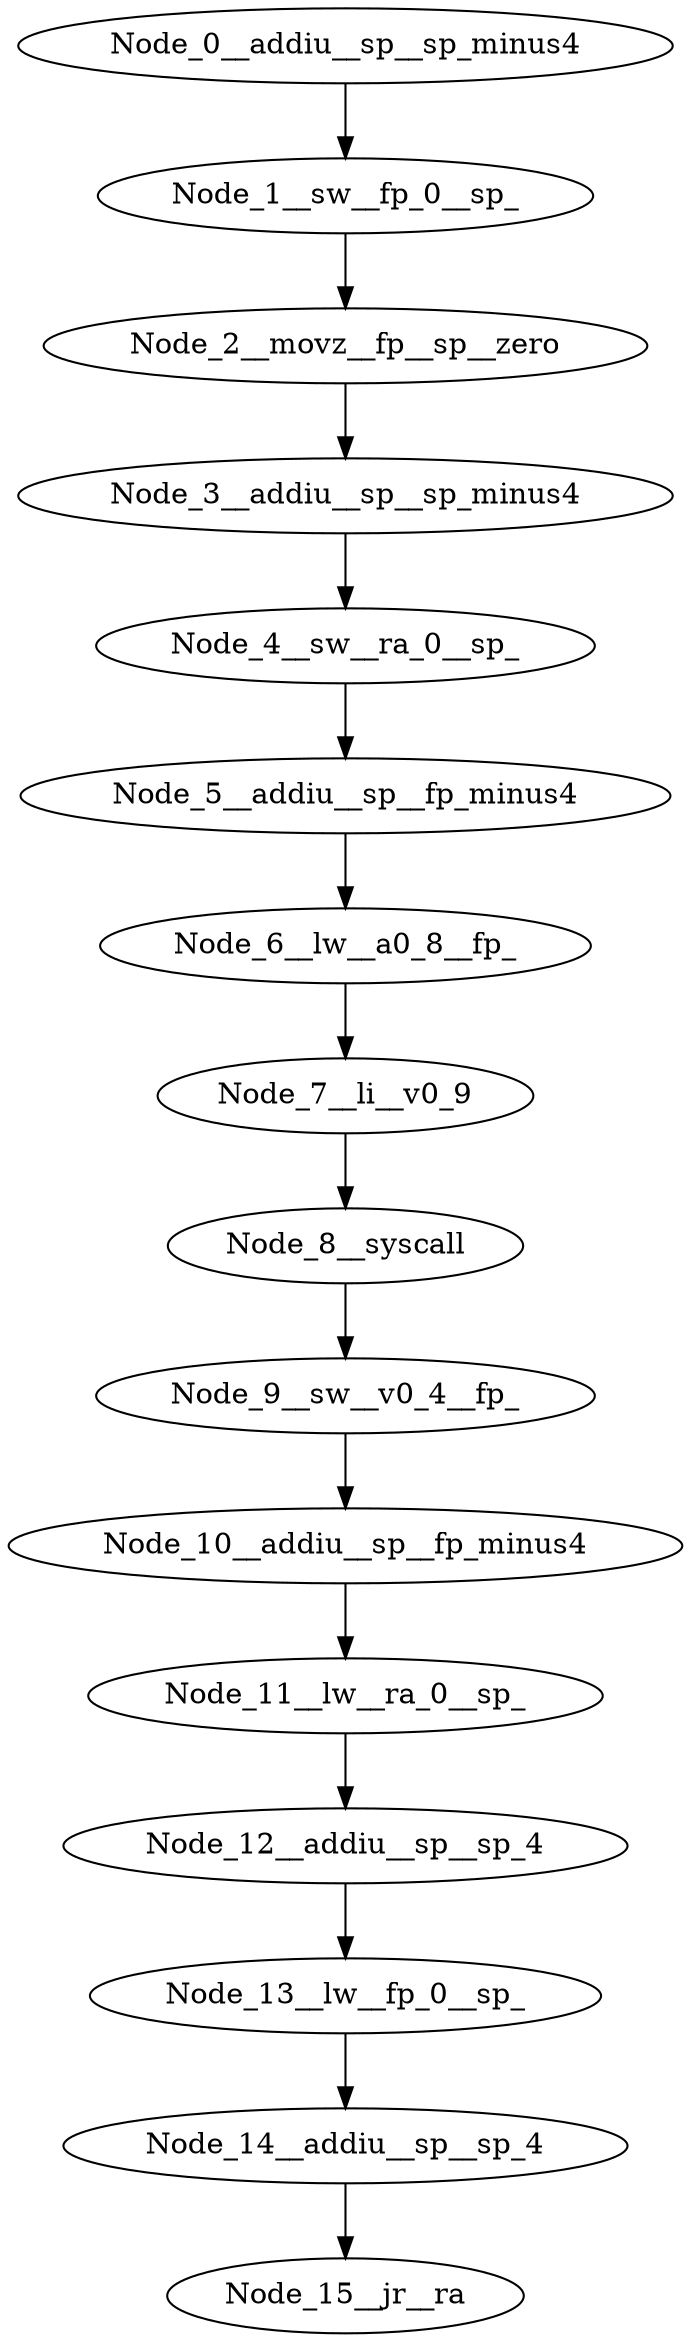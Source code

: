 digraph CFG {
    Node_0__addiu__sp__sp_minus4 [label="Node_0__addiu__sp__sp_minus4"];
    Node_1__sw__fp_0__sp_ [label="Node_1__sw__fp_0__sp_"];
    Node_2__movz__fp__sp__zero [label="Node_2__movz__fp__sp__zero"];
    Node_3__addiu__sp__sp_minus4 [label="Node_3__addiu__sp__sp_minus4"];
    Node_4__sw__ra_0__sp_ [label="Node_4__sw__ra_0__sp_"];
    Node_5__addiu__sp__fp_minus4 [label="Node_5__addiu__sp__fp_minus4"];
    Node_6__lw__a0_8__fp_ [label="Node_6__lw__a0_8__fp_"];
    Node_7__li__v0_9 [label="Node_7__li__v0_9"];
    Node_8__syscall [label="Node_8__syscall"];
    Node_9__sw__v0_4__fp_ [label="Node_9__sw__v0_4__fp_"];
    Node_10__addiu__sp__fp_minus4 [label="Node_10__addiu__sp__fp_minus4"];
    Node_11__lw__ra_0__sp_ [label="Node_11__lw__ra_0__sp_"];
    Node_12__addiu__sp__sp_4 [label="Node_12__addiu__sp__sp_4"];
    Node_13__lw__fp_0__sp_ [label="Node_13__lw__fp_0__sp_"];
    Node_14__addiu__sp__sp_4 [label="Node_14__addiu__sp__sp_4"];
    Node_15__jr__ra [label="Node_15__jr__ra"];

    Node_0__addiu__sp__sp_minus4 -> Node_1__sw__fp_0__sp_;
    Node_1__sw__fp_0__sp_ -> Node_2__movz__fp__sp__zero;
    Node_2__movz__fp__sp__zero -> Node_3__addiu__sp__sp_minus4;
    Node_3__addiu__sp__sp_minus4 -> Node_4__sw__ra_0__sp_;
    Node_4__sw__ra_0__sp_ -> Node_5__addiu__sp__fp_minus4;
    Node_5__addiu__sp__fp_minus4 -> Node_6__lw__a0_8__fp_;
    Node_6__lw__a0_8__fp_ -> Node_7__li__v0_9;
    Node_7__li__v0_9 -> Node_8__syscall;
    Node_8__syscall -> Node_9__sw__v0_4__fp_;
    Node_9__sw__v0_4__fp_ -> Node_10__addiu__sp__fp_minus4;
    Node_10__addiu__sp__fp_minus4 -> Node_11__lw__ra_0__sp_;
    Node_11__lw__ra_0__sp_ -> Node_12__addiu__sp__sp_4;
    Node_12__addiu__sp__sp_4 -> Node_13__lw__fp_0__sp_;
    Node_13__lw__fp_0__sp_ -> Node_14__addiu__sp__sp_4;
    Node_14__addiu__sp__sp_4 -> Node_15__jr__ra;
}

